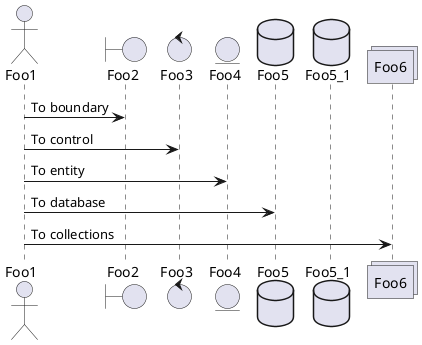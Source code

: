 @startuml
actor Foo1
boundary Foo2
control Foo3
entity Foo4
database Foo5
database Foo5_1
collections Foo6
Foo1 -> Foo2 : To boundary
Foo1 -> Foo3 : To control
Foo1 -> Foo4 : To entity
Foo1 -> Foo5 : To database
Foo1 -> Foo6 : To collections
@enduml
